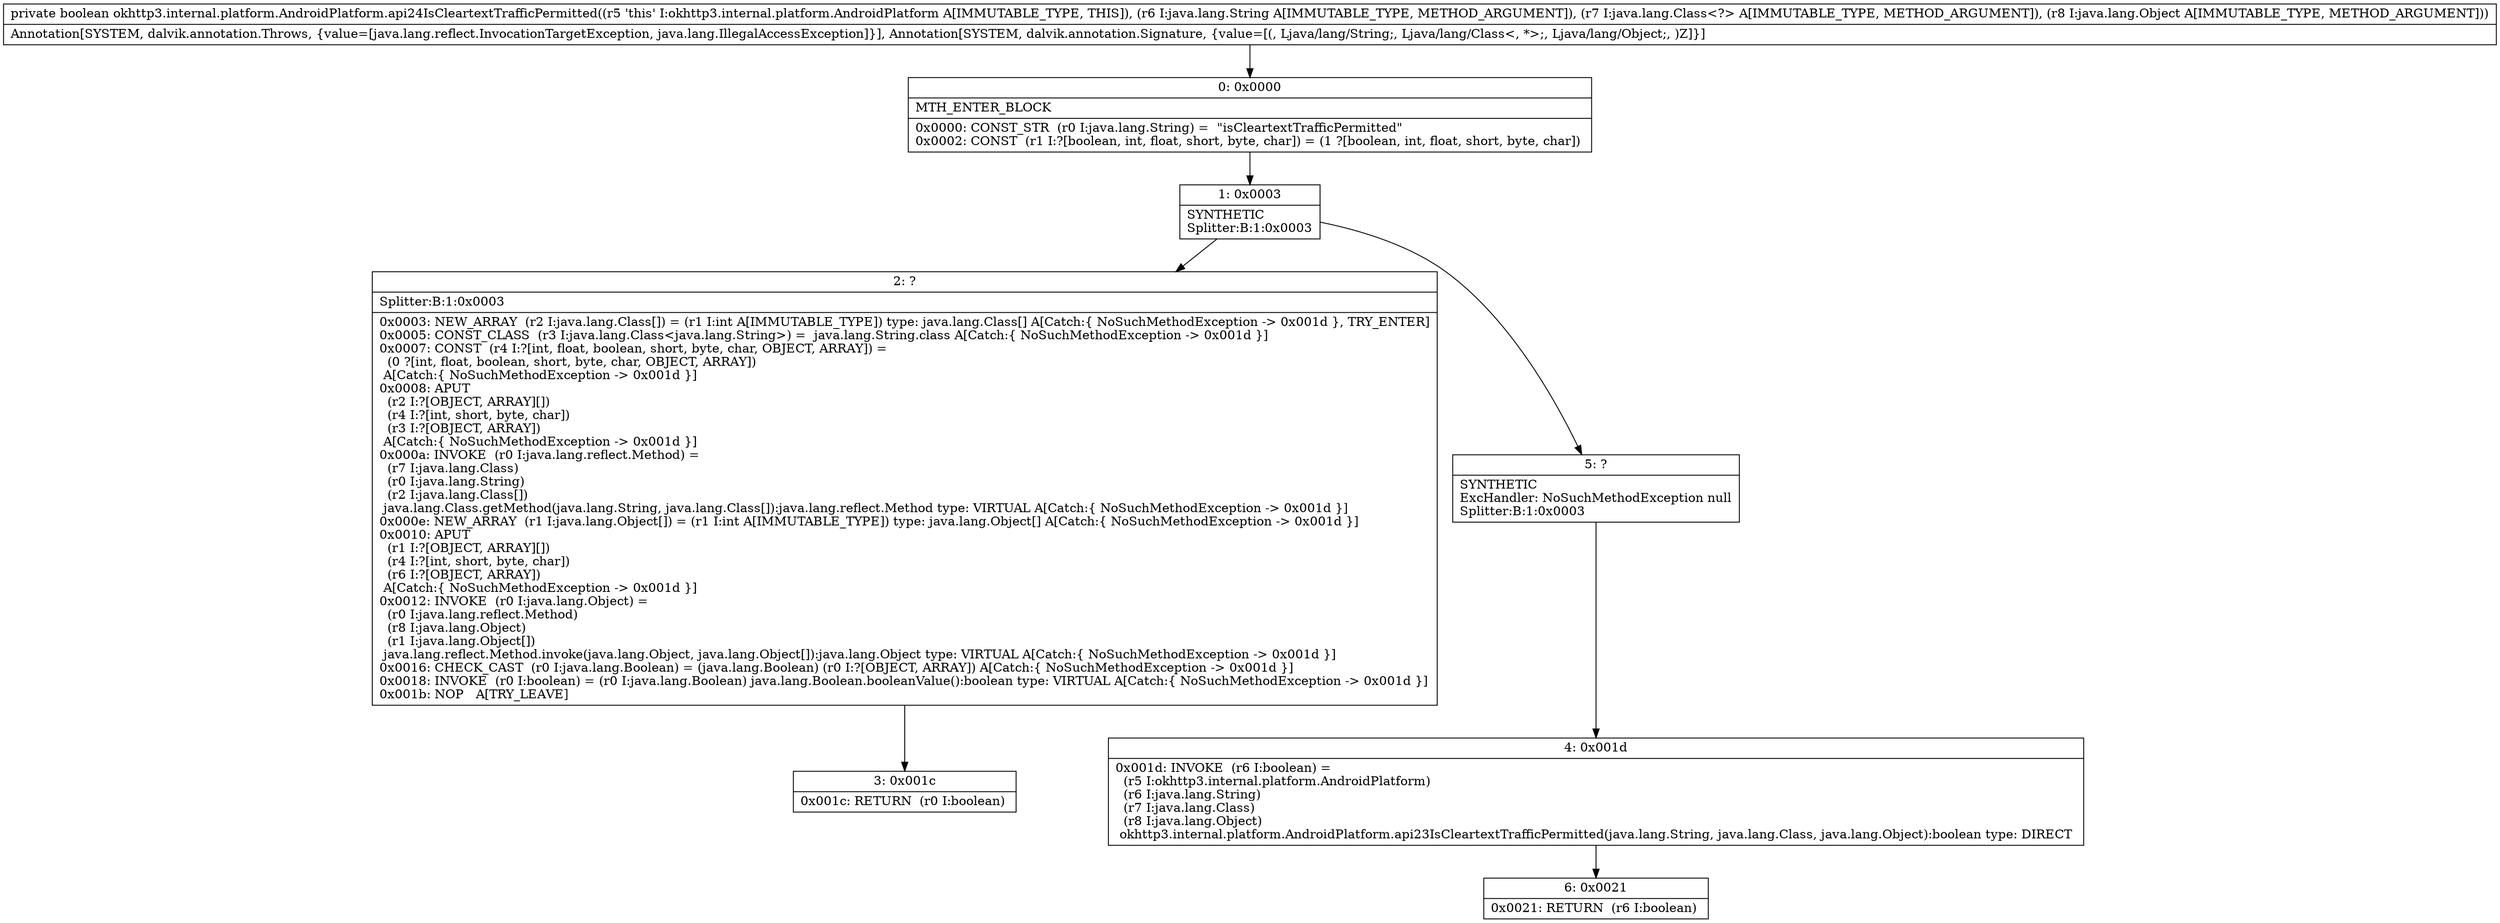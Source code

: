digraph "CFG forokhttp3.internal.platform.AndroidPlatform.api24IsCleartextTrafficPermitted(Ljava\/lang\/String;Ljava\/lang\/Class;Ljava\/lang\/Object;)Z" {
Node_0 [shape=record,label="{0\:\ 0x0000|MTH_ENTER_BLOCK\l|0x0000: CONST_STR  (r0 I:java.lang.String) =  \"isCleartextTrafficPermitted\" \l0x0002: CONST  (r1 I:?[boolean, int, float, short, byte, char]) = (1 ?[boolean, int, float, short, byte, char]) \l}"];
Node_1 [shape=record,label="{1\:\ 0x0003|SYNTHETIC\lSplitter:B:1:0x0003\l}"];
Node_2 [shape=record,label="{2\:\ ?|Splitter:B:1:0x0003\l|0x0003: NEW_ARRAY  (r2 I:java.lang.Class[]) = (r1 I:int A[IMMUTABLE_TYPE]) type: java.lang.Class[] A[Catch:\{ NoSuchMethodException \-\> 0x001d \}, TRY_ENTER]\l0x0005: CONST_CLASS  (r3 I:java.lang.Class\<java.lang.String\>) =  java.lang.String.class A[Catch:\{ NoSuchMethodException \-\> 0x001d \}]\l0x0007: CONST  (r4 I:?[int, float, boolean, short, byte, char, OBJECT, ARRAY]) = \l  (0 ?[int, float, boolean, short, byte, char, OBJECT, ARRAY])\l A[Catch:\{ NoSuchMethodException \-\> 0x001d \}]\l0x0008: APUT  \l  (r2 I:?[OBJECT, ARRAY][])\l  (r4 I:?[int, short, byte, char])\l  (r3 I:?[OBJECT, ARRAY])\l A[Catch:\{ NoSuchMethodException \-\> 0x001d \}]\l0x000a: INVOKE  (r0 I:java.lang.reflect.Method) = \l  (r7 I:java.lang.Class)\l  (r0 I:java.lang.String)\l  (r2 I:java.lang.Class[])\l java.lang.Class.getMethod(java.lang.String, java.lang.Class[]):java.lang.reflect.Method type: VIRTUAL A[Catch:\{ NoSuchMethodException \-\> 0x001d \}]\l0x000e: NEW_ARRAY  (r1 I:java.lang.Object[]) = (r1 I:int A[IMMUTABLE_TYPE]) type: java.lang.Object[] A[Catch:\{ NoSuchMethodException \-\> 0x001d \}]\l0x0010: APUT  \l  (r1 I:?[OBJECT, ARRAY][])\l  (r4 I:?[int, short, byte, char])\l  (r6 I:?[OBJECT, ARRAY])\l A[Catch:\{ NoSuchMethodException \-\> 0x001d \}]\l0x0012: INVOKE  (r0 I:java.lang.Object) = \l  (r0 I:java.lang.reflect.Method)\l  (r8 I:java.lang.Object)\l  (r1 I:java.lang.Object[])\l java.lang.reflect.Method.invoke(java.lang.Object, java.lang.Object[]):java.lang.Object type: VIRTUAL A[Catch:\{ NoSuchMethodException \-\> 0x001d \}]\l0x0016: CHECK_CAST  (r0 I:java.lang.Boolean) = (java.lang.Boolean) (r0 I:?[OBJECT, ARRAY]) A[Catch:\{ NoSuchMethodException \-\> 0x001d \}]\l0x0018: INVOKE  (r0 I:boolean) = (r0 I:java.lang.Boolean) java.lang.Boolean.booleanValue():boolean type: VIRTUAL A[Catch:\{ NoSuchMethodException \-\> 0x001d \}]\l0x001b: NOP   A[TRY_LEAVE]\l}"];
Node_3 [shape=record,label="{3\:\ 0x001c|0x001c: RETURN  (r0 I:boolean) \l}"];
Node_4 [shape=record,label="{4\:\ 0x001d|0x001d: INVOKE  (r6 I:boolean) = \l  (r5 I:okhttp3.internal.platform.AndroidPlatform)\l  (r6 I:java.lang.String)\l  (r7 I:java.lang.Class)\l  (r8 I:java.lang.Object)\l okhttp3.internal.platform.AndroidPlatform.api23IsCleartextTrafficPermitted(java.lang.String, java.lang.Class, java.lang.Object):boolean type: DIRECT \l}"];
Node_5 [shape=record,label="{5\:\ ?|SYNTHETIC\lExcHandler: NoSuchMethodException null\lSplitter:B:1:0x0003\l}"];
Node_6 [shape=record,label="{6\:\ 0x0021|0x0021: RETURN  (r6 I:boolean) \l}"];
MethodNode[shape=record,label="{private boolean okhttp3.internal.platform.AndroidPlatform.api24IsCleartextTrafficPermitted((r5 'this' I:okhttp3.internal.platform.AndroidPlatform A[IMMUTABLE_TYPE, THIS]), (r6 I:java.lang.String A[IMMUTABLE_TYPE, METHOD_ARGUMENT]), (r7 I:java.lang.Class\<?\> A[IMMUTABLE_TYPE, METHOD_ARGUMENT]), (r8 I:java.lang.Object A[IMMUTABLE_TYPE, METHOD_ARGUMENT]))  | Annotation[SYSTEM, dalvik.annotation.Throws, \{value=[java.lang.reflect.InvocationTargetException, java.lang.IllegalAccessException]\}], Annotation[SYSTEM, dalvik.annotation.Signature, \{value=[(, Ljava\/lang\/String;, Ljava\/lang\/Class\<, *\>;, Ljava\/lang\/Object;, )Z]\}]\l}"];
MethodNode -> Node_0;
Node_0 -> Node_1;
Node_1 -> Node_2;
Node_1 -> Node_5;
Node_2 -> Node_3;
Node_4 -> Node_6;
Node_5 -> Node_4;
}

